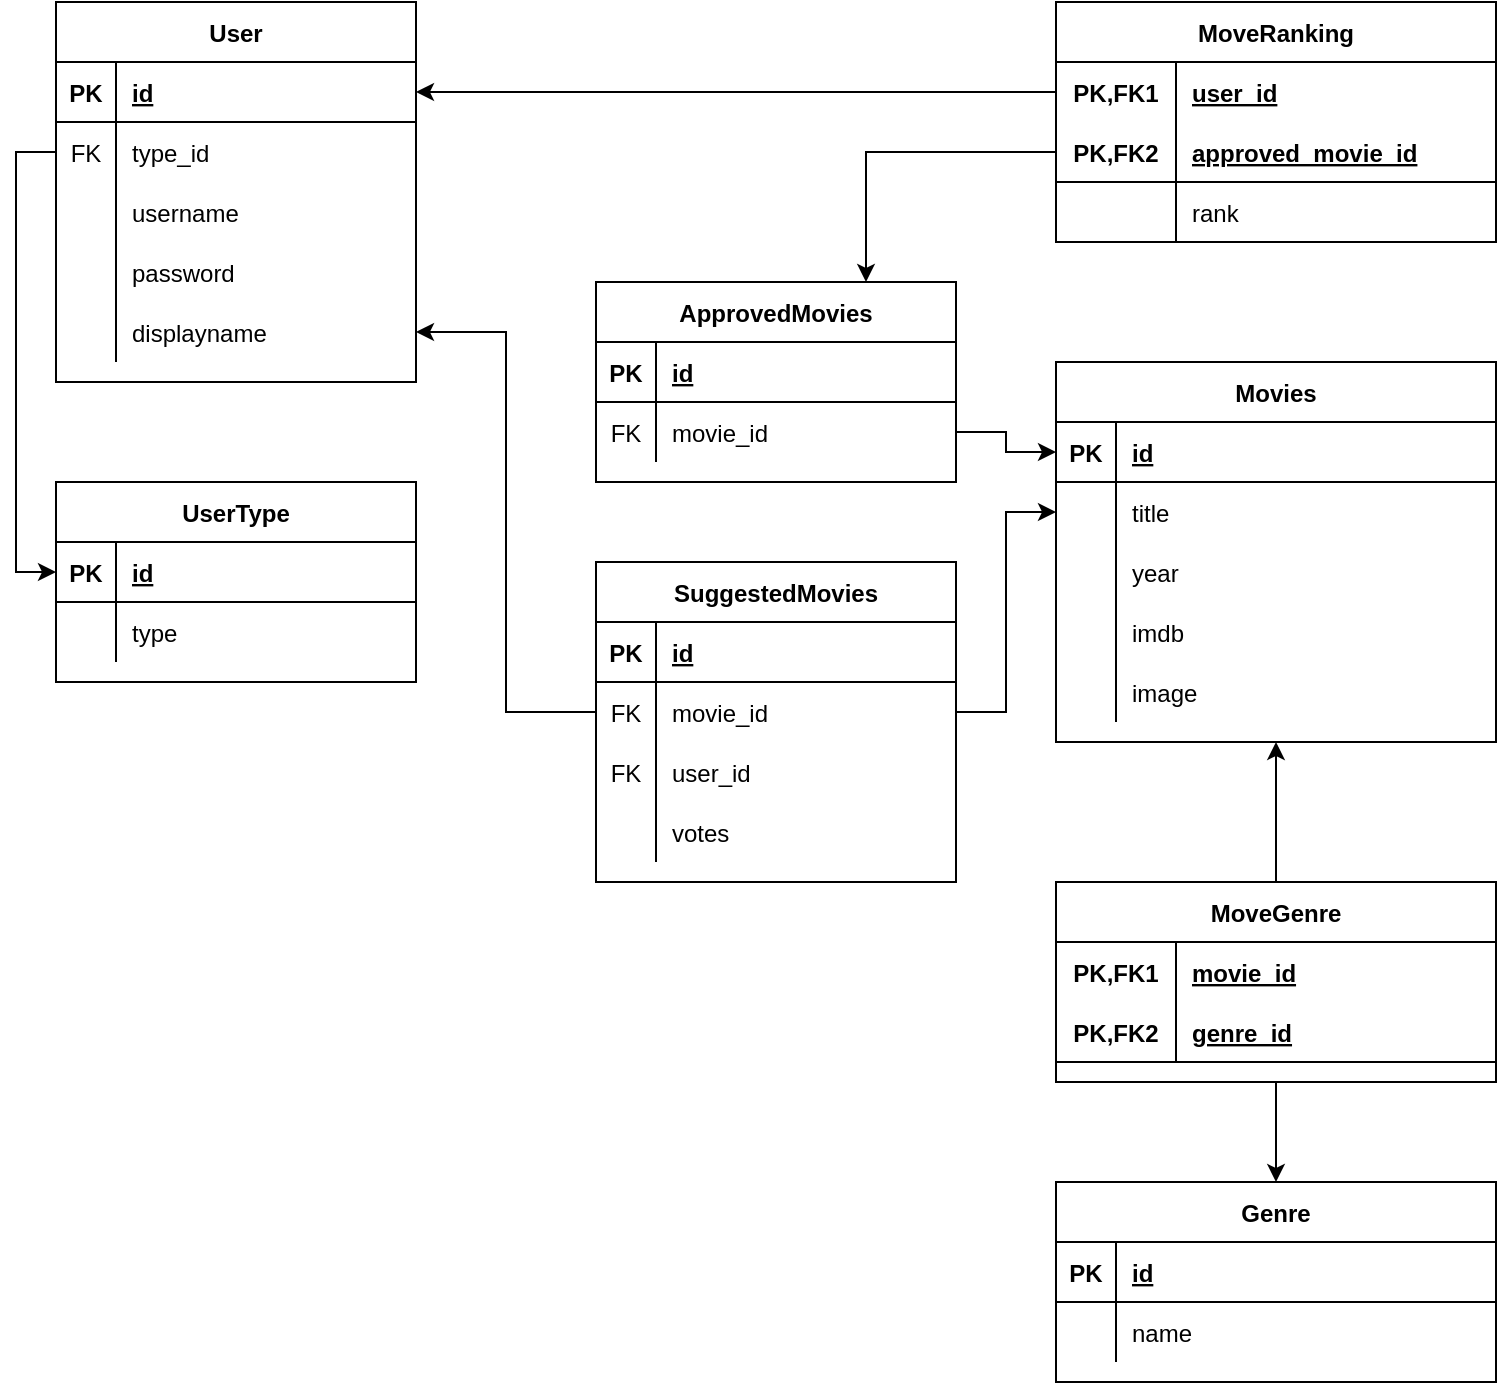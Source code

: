 <mxfile version="14.4.3" type="device"><diagram id="XwzGplVn9LXzVrJmJHjA" name="Page-1"><mxGraphModel dx="2302" dy="1075" grid="1" gridSize="10" guides="1" tooltips="1" connect="1" arrows="1" fold="1" page="1" pageScale="1" pageWidth="827" pageHeight="1169" math="0" shadow="0"><root><mxCell id="0"/><mxCell id="1" parent="0"/><mxCell id="_MrjGZOwYCcbuRoRQlLx-1" value="User" style="shape=table;startSize=30;container=1;collapsible=1;childLayout=tableLayout;fixedRows=1;rowLines=0;fontStyle=1;align=center;resizeLast=1;" vertex="1" parent="1"><mxGeometry x="80" y="80" width="180" height="190" as="geometry"/></mxCell><mxCell id="_MrjGZOwYCcbuRoRQlLx-2" value="" style="shape=partialRectangle;collapsible=0;dropTarget=0;pointerEvents=0;fillColor=none;top=0;left=0;bottom=1;right=0;points=[[0,0.5],[1,0.5]];portConstraint=eastwest;" vertex="1" parent="_MrjGZOwYCcbuRoRQlLx-1"><mxGeometry y="30" width="180" height="30" as="geometry"/></mxCell><mxCell id="_MrjGZOwYCcbuRoRQlLx-3" value="PK" style="shape=partialRectangle;connectable=0;fillColor=none;top=0;left=0;bottom=0;right=0;fontStyle=1;overflow=hidden;" vertex="1" parent="_MrjGZOwYCcbuRoRQlLx-2"><mxGeometry width="30" height="30" as="geometry"/></mxCell><mxCell id="_MrjGZOwYCcbuRoRQlLx-4" value="id" style="shape=partialRectangle;connectable=0;fillColor=none;top=0;left=0;bottom=0;right=0;align=left;spacingLeft=6;fontStyle=5;overflow=hidden;" vertex="1" parent="_MrjGZOwYCcbuRoRQlLx-2"><mxGeometry x="30" width="150" height="30" as="geometry"/></mxCell><mxCell id="_MrjGZOwYCcbuRoRQlLx-64" value="" style="shape=partialRectangle;collapsible=0;dropTarget=0;pointerEvents=0;fillColor=none;top=0;left=0;bottom=0;right=0;points=[[0,0.5],[1,0.5]];portConstraint=eastwest;" vertex="1" parent="_MrjGZOwYCcbuRoRQlLx-1"><mxGeometry y="60" width="180" height="30" as="geometry"/></mxCell><mxCell id="_MrjGZOwYCcbuRoRQlLx-65" value="FK" style="shape=partialRectangle;connectable=0;fillColor=none;top=0;left=0;bottom=0;right=0;fontStyle=0;overflow=hidden;" vertex="1" parent="_MrjGZOwYCcbuRoRQlLx-64"><mxGeometry width="30" height="30" as="geometry"/></mxCell><mxCell id="_MrjGZOwYCcbuRoRQlLx-66" value="type_id" style="shape=partialRectangle;connectable=0;fillColor=none;top=0;left=0;bottom=0;right=0;align=left;spacingLeft=6;fontStyle=0;overflow=hidden;" vertex="1" parent="_MrjGZOwYCcbuRoRQlLx-64"><mxGeometry x="30" width="150" height="30" as="geometry"/></mxCell><mxCell id="_MrjGZOwYCcbuRoRQlLx-5" value="" style="shape=partialRectangle;collapsible=0;dropTarget=0;pointerEvents=0;fillColor=none;top=0;left=0;bottom=0;right=0;points=[[0,0.5],[1,0.5]];portConstraint=eastwest;" vertex="1" parent="_MrjGZOwYCcbuRoRQlLx-1"><mxGeometry y="90" width="180" height="30" as="geometry"/></mxCell><mxCell id="_MrjGZOwYCcbuRoRQlLx-6" value="" style="shape=partialRectangle;connectable=0;fillColor=none;top=0;left=0;bottom=0;right=0;editable=1;overflow=hidden;" vertex="1" parent="_MrjGZOwYCcbuRoRQlLx-5"><mxGeometry width="30" height="30" as="geometry"/></mxCell><mxCell id="_MrjGZOwYCcbuRoRQlLx-7" value="username" style="shape=partialRectangle;connectable=0;fillColor=none;top=0;left=0;bottom=0;right=0;align=left;spacingLeft=6;overflow=hidden;" vertex="1" parent="_MrjGZOwYCcbuRoRQlLx-5"><mxGeometry x="30" width="150" height="30" as="geometry"/></mxCell><mxCell id="_MrjGZOwYCcbuRoRQlLx-8" value="" style="shape=partialRectangle;collapsible=0;dropTarget=0;pointerEvents=0;fillColor=none;top=0;left=0;bottom=0;right=0;points=[[0,0.5],[1,0.5]];portConstraint=eastwest;" vertex="1" parent="_MrjGZOwYCcbuRoRQlLx-1"><mxGeometry y="120" width="180" height="30" as="geometry"/></mxCell><mxCell id="_MrjGZOwYCcbuRoRQlLx-9" value="" style="shape=partialRectangle;connectable=0;fillColor=none;top=0;left=0;bottom=0;right=0;editable=1;overflow=hidden;" vertex="1" parent="_MrjGZOwYCcbuRoRQlLx-8"><mxGeometry width="30" height="30" as="geometry"/></mxCell><mxCell id="_MrjGZOwYCcbuRoRQlLx-10" value="password" style="shape=partialRectangle;connectable=0;fillColor=none;top=0;left=0;bottom=0;right=0;align=left;spacingLeft=6;overflow=hidden;" vertex="1" parent="_MrjGZOwYCcbuRoRQlLx-8"><mxGeometry x="30" width="150" height="30" as="geometry"/></mxCell><mxCell id="_MrjGZOwYCcbuRoRQlLx-11" value="" style="shape=partialRectangle;collapsible=0;dropTarget=0;pointerEvents=0;fillColor=none;top=0;left=0;bottom=0;right=0;points=[[0,0.5],[1,0.5]];portConstraint=eastwest;" vertex="1" parent="_MrjGZOwYCcbuRoRQlLx-1"><mxGeometry y="150" width="180" height="30" as="geometry"/></mxCell><mxCell id="_MrjGZOwYCcbuRoRQlLx-12" value="" style="shape=partialRectangle;connectable=0;fillColor=none;top=0;left=0;bottom=0;right=0;editable=1;overflow=hidden;" vertex="1" parent="_MrjGZOwYCcbuRoRQlLx-11"><mxGeometry width="30" height="30" as="geometry"/></mxCell><mxCell id="_MrjGZOwYCcbuRoRQlLx-13" value="displayname" style="shape=partialRectangle;connectable=0;fillColor=none;top=0;left=0;bottom=0;right=0;align=left;spacingLeft=6;overflow=hidden;" vertex="1" parent="_MrjGZOwYCcbuRoRQlLx-11"><mxGeometry x="30" width="150" height="30" as="geometry"/></mxCell><mxCell id="_MrjGZOwYCcbuRoRQlLx-14" value="Movies" style="shape=table;startSize=30;container=1;collapsible=1;childLayout=tableLayout;fixedRows=1;rowLines=0;fontStyle=1;align=center;resizeLast=1;" vertex="1" parent="1"><mxGeometry x="580" y="260" width="220" height="190" as="geometry"/></mxCell><mxCell id="_MrjGZOwYCcbuRoRQlLx-15" value="" style="shape=partialRectangle;collapsible=0;dropTarget=0;pointerEvents=0;fillColor=none;top=0;left=0;bottom=1;right=0;points=[[0,0.5],[1,0.5]];portConstraint=eastwest;" vertex="1" parent="_MrjGZOwYCcbuRoRQlLx-14"><mxGeometry y="30" width="220" height="30" as="geometry"/></mxCell><mxCell id="_MrjGZOwYCcbuRoRQlLx-16" value="PK" style="shape=partialRectangle;connectable=0;fillColor=none;top=0;left=0;bottom=0;right=0;fontStyle=1;overflow=hidden;" vertex="1" parent="_MrjGZOwYCcbuRoRQlLx-15"><mxGeometry width="30" height="30" as="geometry"/></mxCell><mxCell id="_MrjGZOwYCcbuRoRQlLx-17" value="id" style="shape=partialRectangle;connectable=0;fillColor=none;top=0;left=0;bottom=0;right=0;align=left;spacingLeft=6;fontStyle=5;overflow=hidden;" vertex="1" parent="_MrjGZOwYCcbuRoRQlLx-15"><mxGeometry x="30" width="190" height="30" as="geometry"/></mxCell><mxCell id="_MrjGZOwYCcbuRoRQlLx-18" value="" style="shape=partialRectangle;collapsible=0;dropTarget=0;pointerEvents=0;fillColor=none;top=0;left=0;bottom=0;right=0;points=[[0,0.5],[1,0.5]];portConstraint=eastwest;" vertex="1" parent="_MrjGZOwYCcbuRoRQlLx-14"><mxGeometry y="60" width="220" height="30" as="geometry"/></mxCell><mxCell id="_MrjGZOwYCcbuRoRQlLx-19" value="" style="shape=partialRectangle;connectable=0;fillColor=none;top=0;left=0;bottom=0;right=0;editable=1;overflow=hidden;" vertex="1" parent="_MrjGZOwYCcbuRoRQlLx-18"><mxGeometry width="30" height="30" as="geometry"/></mxCell><mxCell id="_MrjGZOwYCcbuRoRQlLx-20" value="title" style="shape=partialRectangle;connectable=0;fillColor=none;top=0;left=0;bottom=0;right=0;align=left;spacingLeft=6;overflow=hidden;" vertex="1" parent="_MrjGZOwYCcbuRoRQlLx-18"><mxGeometry x="30" width="190" height="30" as="geometry"/></mxCell><mxCell id="_MrjGZOwYCcbuRoRQlLx-21" value="" style="shape=partialRectangle;collapsible=0;dropTarget=0;pointerEvents=0;fillColor=none;top=0;left=0;bottom=0;right=0;points=[[0,0.5],[1,0.5]];portConstraint=eastwest;" vertex="1" parent="_MrjGZOwYCcbuRoRQlLx-14"><mxGeometry y="90" width="220" height="30" as="geometry"/></mxCell><mxCell id="_MrjGZOwYCcbuRoRQlLx-22" value="" style="shape=partialRectangle;connectable=0;fillColor=none;top=0;left=0;bottom=0;right=0;editable=1;overflow=hidden;" vertex="1" parent="_MrjGZOwYCcbuRoRQlLx-21"><mxGeometry width="30" height="30" as="geometry"/></mxCell><mxCell id="_MrjGZOwYCcbuRoRQlLx-23" value="year" style="shape=partialRectangle;connectable=0;fillColor=none;top=0;left=0;bottom=0;right=0;align=left;spacingLeft=6;overflow=hidden;" vertex="1" parent="_MrjGZOwYCcbuRoRQlLx-21"><mxGeometry x="30" width="190" height="30" as="geometry"/></mxCell><mxCell id="_MrjGZOwYCcbuRoRQlLx-24" value="" style="shape=partialRectangle;collapsible=0;dropTarget=0;pointerEvents=0;fillColor=none;top=0;left=0;bottom=0;right=0;points=[[0,0.5],[1,0.5]];portConstraint=eastwest;" vertex="1" parent="_MrjGZOwYCcbuRoRQlLx-14"><mxGeometry y="120" width="220" height="30" as="geometry"/></mxCell><mxCell id="_MrjGZOwYCcbuRoRQlLx-25" value="" style="shape=partialRectangle;connectable=0;fillColor=none;top=0;left=0;bottom=0;right=0;editable=1;overflow=hidden;" vertex="1" parent="_MrjGZOwYCcbuRoRQlLx-24"><mxGeometry width="30" height="30" as="geometry"/></mxCell><mxCell id="_MrjGZOwYCcbuRoRQlLx-26" value="imdb" style="shape=partialRectangle;connectable=0;fillColor=none;top=0;left=0;bottom=0;right=0;align=left;spacingLeft=6;overflow=hidden;" vertex="1" parent="_MrjGZOwYCcbuRoRQlLx-24"><mxGeometry x="30" width="190" height="30" as="geometry"/></mxCell><mxCell id="_MrjGZOwYCcbuRoRQlLx-84" value="" style="shape=partialRectangle;collapsible=0;dropTarget=0;pointerEvents=0;fillColor=none;top=0;left=0;bottom=0;right=0;points=[[0,0.5],[1,0.5]];portConstraint=eastwest;" vertex="1" parent="_MrjGZOwYCcbuRoRQlLx-14"><mxGeometry y="150" width="220" height="30" as="geometry"/></mxCell><mxCell id="_MrjGZOwYCcbuRoRQlLx-85" value="" style="shape=partialRectangle;connectable=0;fillColor=none;top=0;left=0;bottom=0;right=0;fontStyle=0;overflow=hidden;" vertex="1" parent="_MrjGZOwYCcbuRoRQlLx-84"><mxGeometry width="30" height="30" as="geometry"/></mxCell><mxCell id="_MrjGZOwYCcbuRoRQlLx-86" value="image" style="shape=partialRectangle;connectable=0;fillColor=none;top=0;left=0;bottom=0;right=0;align=left;spacingLeft=6;fontStyle=0;overflow=hidden;" vertex="1" parent="_MrjGZOwYCcbuRoRQlLx-84"><mxGeometry x="30" width="190" height="30" as="geometry"/></mxCell><mxCell id="_MrjGZOwYCcbuRoRQlLx-30" value="Genre" style="shape=table;startSize=30;container=1;collapsible=1;childLayout=tableLayout;fixedRows=1;rowLines=0;fontStyle=1;align=center;resizeLast=1;" vertex="1" parent="1"><mxGeometry x="580" y="670" width="220" height="100" as="geometry"/></mxCell><mxCell id="_MrjGZOwYCcbuRoRQlLx-31" value="" style="shape=partialRectangle;collapsible=0;dropTarget=0;pointerEvents=0;fillColor=none;top=0;left=0;bottom=1;right=0;points=[[0,0.5],[1,0.5]];portConstraint=eastwest;" vertex="1" parent="_MrjGZOwYCcbuRoRQlLx-30"><mxGeometry y="30" width="220" height="30" as="geometry"/></mxCell><mxCell id="_MrjGZOwYCcbuRoRQlLx-32" value="PK" style="shape=partialRectangle;connectable=0;fillColor=none;top=0;left=0;bottom=0;right=0;fontStyle=1;overflow=hidden;" vertex="1" parent="_MrjGZOwYCcbuRoRQlLx-31"><mxGeometry width="30" height="30" as="geometry"/></mxCell><mxCell id="_MrjGZOwYCcbuRoRQlLx-33" value="id" style="shape=partialRectangle;connectable=0;fillColor=none;top=0;left=0;bottom=0;right=0;align=left;spacingLeft=6;fontStyle=5;overflow=hidden;" vertex="1" parent="_MrjGZOwYCcbuRoRQlLx-31"><mxGeometry x="30" width="190" height="30" as="geometry"/></mxCell><mxCell id="_MrjGZOwYCcbuRoRQlLx-34" value="" style="shape=partialRectangle;collapsible=0;dropTarget=0;pointerEvents=0;fillColor=none;top=0;left=0;bottom=0;right=0;points=[[0,0.5],[1,0.5]];portConstraint=eastwest;" vertex="1" parent="_MrjGZOwYCcbuRoRQlLx-30"><mxGeometry y="60" width="220" height="30" as="geometry"/></mxCell><mxCell id="_MrjGZOwYCcbuRoRQlLx-35" value="" style="shape=partialRectangle;connectable=0;fillColor=none;top=0;left=0;bottom=0;right=0;editable=1;overflow=hidden;" vertex="1" parent="_MrjGZOwYCcbuRoRQlLx-34"><mxGeometry width="30" height="30" as="geometry"/></mxCell><mxCell id="_MrjGZOwYCcbuRoRQlLx-36" value="name" style="shape=partialRectangle;connectable=0;fillColor=none;top=0;left=0;bottom=0;right=0;align=left;spacingLeft=6;overflow=hidden;" vertex="1" parent="_MrjGZOwYCcbuRoRQlLx-34"><mxGeometry x="30" width="190" height="30" as="geometry"/></mxCell><mxCell id="_MrjGZOwYCcbuRoRQlLx-45" value="MoveRanking" style="shape=table;startSize=30;container=1;collapsible=1;childLayout=tableLayout;fixedRows=1;rowLines=0;fontStyle=1;align=center;resizeLast=1;" vertex="1" parent="1"><mxGeometry x="580" y="80" width="220" height="120" as="geometry"/></mxCell><mxCell id="_MrjGZOwYCcbuRoRQlLx-46" value="" style="shape=partialRectangle;collapsible=0;dropTarget=0;pointerEvents=0;fillColor=none;top=0;left=0;bottom=0;right=0;points=[[0,0.5],[1,0.5]];portConstraint=eastwest;" vertex="1" parent="_MrjGZOwYCcbuRoRQlLx-45"><mxGeometry y="30" width="220" height="30" as="geometry"/></mxCell><mxCell id="_MrjGZOwYCcbuRoRQlLx-47" value="PK,FK1" style="shape=partialRectangle;connectable=0;fillColor=none;top=0;left=0;bottom=0;right=0;fontStyle=1;overflow=hidden;" vertex="1" parent="_MrjGZOwYCcbuRoRQlLx-46"><mxGeometry width="60" height="30" as="geometry"/></mxCell><mxCell id="_MrjGZOwYCcbuRoRQlLx-48" value="user_id" style="shape=partialRectangle;connectable=0;fillColor=none;top=0;left=0;bottom=0;right=0;align=left;spacingLeft=6;fontStyle=5;overflow=hidden;" vertex="1" parent="_MrjGZOwYCcbuRoRQlLx-46"><mxGeometry x="60" width="160" height="30" as="geometry"/></mxCell><mxCell id="_MrjGZOwYCcbuRoRQlLx-49" value="" style="shape=partialRectangle;collapsible=0;dropTarget=0;pointerEvents=0;fillColor=none;top=0;left=0;bottom=1;right=0;points=[[0,0.5],[1,0.5]];portConstraint=eastwest;" vertex="1" parent="_MrjGZOwYCcbuRoRQlLx-45"><mxGeometry y="60" width="220" height="30" as="geometry"/></mxCell><mxCell id="_MrjGZOwYCcbuRoRQlLx-50" value="PK,FK2" style="shape=partialRectangle;connectable=0;fillColor=none;top=0;left=0;bottom=0;right=0;fontStyle=1;overflow=hidden;" vertex="1" parent="_MrjGZOwYCcbuRoRQlLx-49"><mxGeometry width="60" height="30" as="geometry"/></mxCell><mxCell id="_MrjGZOwYCcbuRoRQlLx-51" value="approved_movie_id" style="shape=partialRectangle;connectable=0;fillColor=none;top=0;left=0;bottom=0;right=0;align=left;spacingLeft=6;fontStyle=5;overflow=hidden;" vertex="1" parent="_MrjGZOwYCcbuRoRQlLx-49"><mxGeometry x="60" width="160" height="30" as="geometry"/></mxCell><mxCell id="_MrjGZOwYCcbuRoRQlLx-52" value="" style="shape=partialRectangle;collapsible=0;dropTarget=0;pointerEvents=0;fillColor=none;top=0;left=0;bottom=0;right=0;points=[[0,0.5],[1,0.5]];portConstraint=eastwest;" vertex="1" parent="_MrjGZOwYCcbuRoRQlLx-45"><mxGeometry y="90" width="220" height="30" as="geometry"/></mxCell><mxCell id="_MrjGZOwYCcbuRoRQlLx-53" value="" style="shape=partialRectangle;connectable=0;fillColor=none;top=0;left=0;bottom=0;right=0;editable=1;overflow=hidden;" vertex="1" parent="_MrjGZOwYCcbuRoRQlLx-52"><mxGeometry width="60" height="30" as="geometry"/></mxCell><mxCell id="_MrjGZOwYCcbuRoRQlLx-54" value="rank" style="shape=partialRectangle;connectable=0;fillColor=none;top=0;left=0;bottom=0;right=0;align=left;spacingLeft=6;overflow=hidden;" vertex="1" parent="_MrjGZOwYCcbuRoRQlLx-52"><mxGeometry x="60" width="160" height="30" as="geometry"/></mxCell><mxCell id="_MrjGZOwYCcbuRoRQlLx-67" value="UserType" style="shape=table;startSize=30;container=1;collapsible=1;childLayout=tableLayout;fixedRows=1;rowLines=0;fontStyle=1;align=center;resizeLast=1;" vertex="1" parent="1"><mxGeometry x="80" y="320" width="180" height="100" as="geometry"/></mxCell><mxCell id="_MrjGZOwYCcbuRoRQlLx-68" value="" style="shape=partialRectangle;collapsible=0;dropTarget=0;pointerEvents=0;fillColor=none;top=0;left=0;bottom=1;right=0;points=[[0,0.5],[1,0.5]];portConstraint=eastwest;" vertex="1" parent="_MrjGZOwYCcbuRoRQlLx-67"><mxGeometry y="30" width="180" height="30" as="geometry"/></mxCell><mxCell id="_MrjGZOwYCcbuRoRQlLx-69" value="PK" style="shape=partialRectangle;connectable=0;fillColor=none;top=0;left=0;bottom=0;right=0;fontStyle=1;overflow=hidden;" vertex="1" parent="_MrjGZOwYCcbuRoRQlLx-68"><mxGeometry width="30" height="30" as="geometry"/></mxCell><mxCell id="_MrjGZOwYCcbuRoRQlLx-70" value="id" style="shape=partialRectangle;connectable=0;fillColor=none;top=0;left=0;bottom=0;right=0;align=left;spacingLeft=6;fontStyle=5;overflow=hidden;" vertex="1" parent="_MrjGZOwYCcbuRoRQlLx-68"><mxGeometry x="30" width="150" height="30" as="geometry"/></mxCell><mxCell id="_MrjGZOwYCcbuRoRQlLx-71" value="" style="shape=partialRectangle;collapsible=0;dropTarget=0;pointerEvents=0;fillColor=none;top=0;left=0;bottom=0;right=0;points=[[0,0.5],[1,0.5]];portConstraint=eastwest;" vertex="1" parent="_MrjGZOwYCcbuRoRQlLx-67"><mxGeometry y="60" width="180" height="30" as="geometry"/></mxCell><mxCell id="_MrjGZOwYCcbuRoRQlLx-72" value="" style="shape=partialRectangle;connectable=0;fillColor=none;top=0;left=0;bottom=0;right=0;editable=1;overflow=hidden;" vertex="1" parent="_MrjGZOwYCcbuRoRQlLx-71"><mxGeometry width="30" height="30" as="geometry"/></mxCell><mxCell id="_MrjGZOwYCcbuRoRQlLx-73" value="type" style="shape=partialRectangle;connectable=0;fillColor=none;top=0;left=0;bottom=0;right=0;align=left;spacingLeft=6;overflow=hidden;" vertex="1" parent="_MrjGZOwYCcbuRoRQlLx-71"><mxGeometry x="30" width="150" height="30" as="geometry"/></mxCell><mxCell id="_MrjGZOwYCcbuRoRQlLx-87" value="ApprovedMovies" style="shape=table;startSize=30;container=1;collapsible=1;childLayout=tableLayout;fixedRows=1;rowLines=0;fontStyle=1;align=center;resizeLast=1;" vertex="1" parent="1"><mxGeometry x="350" y="220" width="180" height="100" as="geometry"/></mxCell><mxCell id="_MrjGZOwYCcbuRoRQlLx-88" value="" style="shape=partialRectangle;collapsible=0;dropTarget=0;pointerEvents=0;fillColor=none;top=0;left=0;bottom=1;right=0;points=[[0,0.5],[1,0.5]];portConstraint=eastwest;" vertex="1" parent="_MrjGZOwYCcbuRoRQlLx-87"><mxGeometry y="30" width="180" height="30" as="geometry"/></mxCell><mxCell id="_MrjGZOwYCcbuRoRQlLx-89" value="PK" style="shape=partialRectangle;connectable=0;fillColor=none;top=0;left=0;bottom=0;right=0;fontStyle=1;overflow=hidden;" vertex="1" parent="_MrjGZOwYCcbuRoRQlLx-88"><mxGeometry width="30" height="30" as="geometry"/></mxCell><mxCell id="_MrjGZOwYCcbuRoRQlLx-90" value="id" style="shape=partialRectangle;connectable=0;fillColor=none;top=0;left=0;bottom=0;right=0;align=left;spacingLeft=6;fontStyle=5;overflow=hidden;" vertex="1" parent="_MrjGZOwYCcbuRoRQlLx-88"><mxGeometry x="30" width="150" height="30" as="geometry"/></mxCell><mxCell id="_MrjGZOwYCcbuRoRQlLx-100" value="" style="shape=partialRectangle;collapsible=0;dropTarget=0;pointerEvents=0;fillColor=none;top=0;left=0;bottom=0;right=0;points=[[0,0.5],[1,0.5]];portConstraint=eastwest;" vertex="1" parent="_MrjGZOwYCcbuRoRQlLx-87"><mxGeometry y="60" width="180" height="30" as="geometry"/></mxCell><mxCell id="_MrjGZOwYCcbuRoRQlLx-101" value="FK" style="shape=partialRectangle;connectable=0;fillColor=none;top=0;left=0;bottom=0;right=0;fontStyle=0;overflow=hidden;" vertex="1" parent="_MrjGZOwYCcbuRoRQlLx-100"><mxGeometry width="30" height="30" as="geometry"/></mxCell><mxCell id="_MrjGZOwYCcbuRoRQlLx-102" value="movie_id" style="shape=partialRectangle;connectable=0;fillColor=none;top=0;left=0;bottom=0;right=0;align=left;spacingLeft=6;fontStyle=0;overflow=hidden;" vertex="1" parent="_MrjGZOwYCcbuRoRQlLx-100"><mxGeometry x="30" width="150" height="30" as="geometry"/></mxCell><mxCell id="_MrjGZOwYCcbuRoRQlLx-103" style="edgeStyle=orthogonalEdgeStyle;rounded=0;orthogonalLoop=1;jettySize=auto;html=1;exitX=1;exitY=0.5;exitDx=0;exitDy=0;entryX=0;entryY=0.5;entryDx=0;entryDy=0;" edge="1" parent="1" source="_MrjGZOwYCcbuRoRQlLx-100" target="_MrjGZOwYCcbuRoRQlLx-15"><mxGeometry relative="1" as="geometry"/></mxCell><mxCell id="_MrjGZOwYCcbuRoRQlLx-105" value="SuggestedMovies" style="shape=table;startSize=30;container=1;collapsible=1;childLayout=tableLayout;fixedRows=1;rowLines=0;fontStyle=1;align=center;resizeLast=1;" vertex="1" parent="1"><mxGeometry x="350" y="360" width="180" height="160" as="geometry"/></mxCell><mxCell id="_MrjGZOwYCcbuRoRQlLx-106" value="" style="shape=partialRectangle;collapsible=0;dropTarget=0;pointerEvents=0;fillColor=none;top=0;left=0;bottom=1;right=0;points=[[0,0.5],[1,0.5]];portConstraint=eastwest;" vertex="1" parent="_MrjGZOwYCcbuRoRQlLx-105"><mxGeometry y="30" width="180" height="30" as="geometry"/></mxCell><mxCell id="_MrjGZOwYCcbuRoRQlLx-107" value="PK" style="shape=partialRectangle;connectable=0;fillColor=none;top=0;left=0;bottom=0;right=0;fontStyle=1;overflow=hidden;" vertex="1" parent="_MrjGZOwYCcbuRoRQlLx-106"><mxGeometry width="30" height="30" as="geometry"/></mxCell><mxCell id="_MrjGZOwYCcbuRoRQlLx-108" value="id" style="shape=partialRectangle;connectable=0;fillColor=none;top=0;left=0;bottom=0;right=0;align=left;spacingLeft=6;fontStyle=5;overflow=hidden;" vertex="1" parent="_MrjGZOwYCcbuRoRQlLx-106"><mxGeometry x="30" width="150" height="30" as="geometry"/></mxCell><mxCell id="_MrjGZOwYCcbuRoRQlLx-109" value="" style="shape=partialRectangle;collapsible=0;dropTarget=0;pointerEvents=0;fillColor=none;top=0;left=0;bottom=0;right=0;points=[[0,0.5],[1,0.5]];portConstraint=eastwest;" vertex="1" parent="_MrjGZOwYCcbuRoRQlLx-105"><mxGeometry y="60" width="180" height="30" as="geometry"/></mxCell><mxCell id="_MrjGZOwYCcbuRoRQlLx-110" value="FK" style="shape=partialRectangle;connectable=0;fillColor=none;top=0;left=0;bottom=0;right=0;fontStyle=0;overflow=hidden;" vertex="1" parent="_MrjGZOwYCcbuRoRQlLx-109"><mxGeometry width="30" height="30" as="geometry"/></mxCell><mxCell id="_MrjGZOwYCcbuRoRQlLx-111" value="movie_id" style="shape=partialRectangle;connectable=0;fillColor=none;top=0;left=0;bottom=0;right=0;align=left;spacingLeft=6;fontStyle=0;overflow=hidden;" vertex="1" parent="_MrjGZOwYCcbuRoRQlLx-109"><mxGeometry x="30" width="150" height="30" as="geometry"/></mxCell><mxCell id="_MrjGZOwYCcbuRoRQlLx-120" value="" style="shape=partialRectangle;collapsible=0;dropTarget=0;pointerEvents=0;fillColor=none;top=0;left=0;bottom=0;right=0;points=[[0,0.5],[1,0.5]];portConstraint=eastwest;" vertex="1" parent="_MrjGZOwYCcbuRoRQlLx-105"><mxGeometry y="90" width="180" height="30" as="geometry"/></mxCell><mxCell id="_MrjGZOwYCcbuRoRQlLx-121" value="FK" style="shape=partialRectangle;connectable=0;fillColor=none;top=0;left=0;bottom=0;right=0;fontStyle=0;overflow=hidden;" vertex="1" parent="_MrjGZOwYCcbuRoRQlLx-120"><mxGeometry width="30" height="30" as="geometry"/></mxCell><mxCell id="_MrjGZOwYCcbuRoRQlLx-122" value="user_id" style="shape=partialRectangle;connectable=0;fillColor=none;top=0;left=0;bottom=0;right=0;align=left;spacingLeft=6;fontStyle=0;overflow=hidden;" vertex="1" parent="_MrjGZOwYCcbuRoRQlLx-120"><mxGeometry x="30" width="150" height="30" as="geometry"/></mxCell><mxCell id="_MrjGZOwYCcbuRoRQlLx-112" value="" style="shape=partialRectangle;collapsible=0;dropTarget=0;pointerEvents=0;fillColor=none;top=0;left=0;bottom=0;right=0;points=[[0,0.5],[1,0.5]];portConstraint=eastwest;" vertex="1" parent="_MrjGZOwYCcbuRoRQlLx-105"><mxGeometry y="120" width="180" height="30" as="geometry"/></mxCell><mxCell id="_MrjGZOwYCcbuRoRQlLx-113" value="" style="shape=partialRectangle;connectable=0;fillColor=none;top=0;left=0;bottom=0;right=0;editable=1;overflow=hidden;" vertex="1" parent="_MrjGZOwYCcbuRoRQlLx-112"><mxGeometry width="30" height="30" as="geometry"/></mxCell><mxCell id="_MrjGZOwYCcbuRoRQlLx-114" value="votes" style="shape=partialRectangle;connectable=0;fillColor=none;top=0;left=0;bottom=0;right=0;align=left;spacingLeft=6;overflow=hidden;" vertex="1" parent="_MrjGZOwYCcbuRoRQlLx-112"><mxGeometry x="30" width="150" height="30" as="geometry"/></mxCell><mxCell id="_MrjGZOwYCcbuRoRQlLx-118" style="edgeStyle=orthogonalEdgeStyle;rounded=0;orthogonalLoop=1;jettySize=auto;html=1;exitX=1;exitY=0.5;exitDx=0;exitDy=0;entryX=0;entryY=0.5;entryDx=0;entryDy=0;" edge="1" parent="1" source="_MrjGZOwYCcbuRoRQlLx-109" target="_MrjGZOwYCcbuRoRQlLx-18"><mxGeometry relative="1" as="geometry"/></mxCell><mxCell id="_MrjGZOwYCcbuRoRQlLx-123" style="edgeStyle=orthogonalEdgeStyle;rounded=0;orthogonalLoop=1;jettySize=auto;html=1;exitX=0;exitY=0.5;exitDx=0;exitDy=0;entryX=1;entryY=0.5;entryDx=0;entryDy=0;" edge="1" parent="1" source="_MrjGZOwYCcbuRoRQlLx-109" target="_MrjGZOwYCcbuRoRQlLx-11"><mxGeometry relative="1" as="geometry"/></mxCell><mxCell id="_MrjGZOwYCcbuRoRQlLx-150" style="edgeStyle=orthogonalEdgeStyle;rounded=0;orthogonalLoop=1;jettySize=auto;html=1;exitX=0.5;exitY=0;exitDx=0;exitDy=0;entryX=0.5;entryY=1;entryDx=0;entryDy=0;" edge="1" parent="1" source="_MrjGZOwYCcbuRoRQlLx-137" target="_MrjGZOwYCcbuRoRQlLx-14"><mxGeometry relative="1" as="geometry"/></mxCell><mxCell id="_MrjGZOwYCcbuRoRQlLx-151" style="edgeStyle=orthogonalEdgeStyle;rounded=0;orthogonalLoop=1;jettySize=auto;html=1;exitX=0.5;exitY=1;exitDx=0;exitDy=0;entryX=0.5;entryY=0;entryDx=0;entryDy=0;" edge="1" parent="1" source="_MrjGZOwYCcbuRoRQlLx-137" target="_MrjGZOwYCcbuRoRQlLx-30"><mxGeometry relative="1" as="geometry"/></mxCell><mxCell id="_MrjGZOwYCcbuRoRQlLx-137" value="MoveGenre" style="shape=table;startSize=30;container=1;collapsible=1;childLayout=tableLayout;fixedRows=1;rowLines=0;fontStyle=1;align=center;resizeLast=1;" vertex="1" parent="1"><mxGeometry x="580" y="520" width="220" height="100" as="geometry"/></mxCell><mxCell id="_MrjGZOwYCcbuRoRQlLx-138" value="" style="shape=partialRectangle;collapsible=0;dropTarget=0;pointerEvents=0;fillColor=none;top=0;left=0;bottom=0;right=0;points=[[0,0.5],[1,0.5]];portConstraint=eastwest;" vertex="1" parent="_MrjGZOwYCcbuRoRQlLx-137"><mxGeometry y="30" width="220" height="30" as="geometry"/></mxCell><mxCell id="_MrjGZOwYCcbuRoRQlLx-139" value="PK,FK1" style="shape=partialRectangle;connectable=0;fillColor=none;top=0;left=0;bottom=0;right=0;fontStyle=1;overflow=hidden;" vertex="1" parent="_MrjGZOwYCcbuRoRQlLx-138"><mxGeometry width="60" height="30" as="geometry"/></mxCell><mxCell id="_MrjGZOwYCcbuRoRQlLx-140" value="movie_id" style="shape=partialRectangle;connectable=0;fillColor=none;top=0;left=0;bottom=0;right=0;align=left;spacingLeft=6;fontStyle=5;overflow=hidden;" vertex="1" parent="_MrjGZOwYCcbuRoRQlLx-138"><mxGeometry x="60" width="160" height="30" as="geometry"/></mxCell><mxCell id="_MrjGZOwYCcbuRoRQlLx-141" value="" style="shape=partialRectangle;collapsible=0;dropTarget=0;pointerEvents=0;fillColor=none;top=0;left=0;bottom=1;right=0;points=[[0,0.5],[1,0.5]];portConstraint=eastwest;" vertex="1" parent="_MrjGZOwYCcbuRoRQlLx-137"><mxGeometry y="60" width="220" height="30" as="geometry"/></mxCell><mxCell id="_MrjGZOwYCcbuRoRQlLx-142" value="PK,FK2" style="shape=partialRectangle;connectable=0;fillColor=none;top=0;left=0;bottom=0;right=0;fontStyle=1;overflow=hidden;" vertex="1" parent="_MrjGZOwYCcbuRoRQlLx-141"><mxGeometry width="60" height="30" as="geometry"/></mxCell><mxCell id="_MrjGZOwYCcbuRoRQlLx-143" value="genre_id" style="shape=partialRectangle;connectable=0;fillColor=none;top=0;left=0;bottom=0;right=0;align=left;spacingLeft=6;fontStyle=5;overflow=hidden;" vertex="1" parent="_MrjGZOwYCcbuRoRQlLx-141"><mxGeometry x="60" width="160" height="30" as="geometry"/></mxCell><mxCell id="_MrjGZOwYCcbuRoRQlLx-152" style="edgeStyle=orthogonalEdgeStyle;rounded=0;orthogonalLoop=1;jettySize=auto;html=1;exitX=0;exitY=0.5;exitDx=0;exitDy=0;entryX=1;entryY=0.5;entryDx=0;entryDy=0;" edge="1" parent="1" source="_MrjGZOwYCcbuRoRQlLx-46" target="_MrjGZOwYCcbuRoRQlLx-2"><mxGeometry relative="1" as="geometry"/></mxCell><mxCell id="_MrjGZOwYCcbuRoRQlLx-153" style="edgeStyle=orthogonalEdgeStyle;rounded=0;orthogonalLoop=1;jettySize=auto;html=1;exitX=0;exitY=0.5;exitDx=0;exitDy=0;entryX=0.75;entryY=0;entryDx=0;entryDy=0;" edge="1" parent="1" source="_MrjGZOwYCcbuRoRQlLx-49" target="_MrjGZOwYCcbuRoRQlLx-87"><mxGeometry relative="1" as="geometry"/></mxCell><mxCell id="_MrjGZOwYCcbuRoRQlLx-154" style="edgeStyle=orthogonalEdgeStyle;rounded=0;orthogonalLoop=1;jettySize=auto;html=1;exitX=0;exitY=0.5;exitDx=0;exitDy=0;entryX=0;entryY=0.5;entryDx=0;entryDy=0;" edge="1" parent="1" source="_MrjGZOwYCcbuRoRQlLx-64" target="_MrjGZOwYCcbuRoRQlLx-68"><mxGeometry relative="1" as="geometry"/></mxCell></root></mxGraphModel></diagram></mxfile>